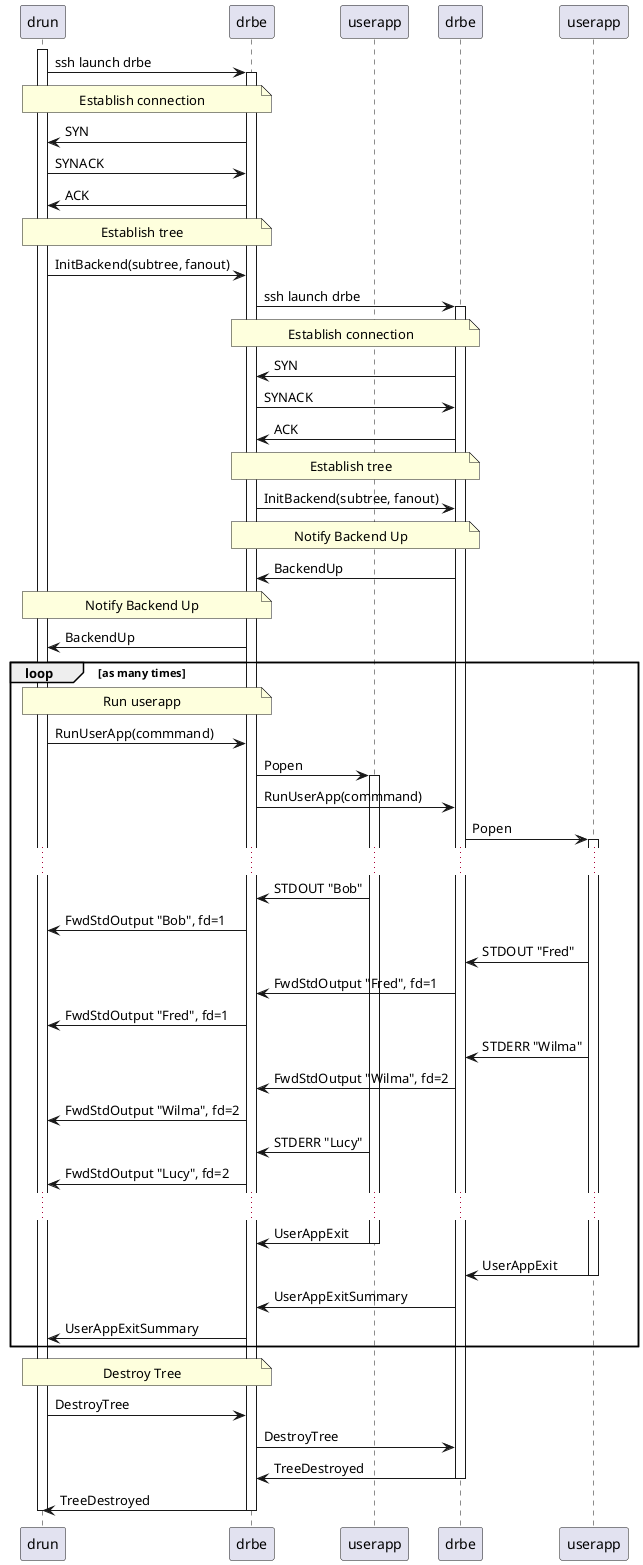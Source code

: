 @startuml
participant drun
participant drbe as drbe1
participant userapp as u1
participant drbe as drbe2
participant userapp as u2

activate drun
drun -> drbe1: ssh launch drbe
activate drbe1

note over drun, drbe1: Establish connection
drbe1 -> drun: SYN
drun -> drbe1: SYNACK
drbe1 -> drun: ACK

note over drun, drbe1: Establish tree
drun -> drbe1: InitBackend(subtree, fanout)

drbe1 -> drbe2: ssh launch drbe
activate drbe2

note over drbe1, drbe2: Establish connection
drbe2 -> drbe1: SYN
drbe1 -> drbe2: SYNACK
drbe2 -> drbe1: ACK

note over drbe1, drbe2: Establish tree
drbe1 -> drbe2: InitBackend(subtree, fanout)

note over drbe1, drbe2: Notify Backend Up
drbe2 -> drbe1: BackendUp

note over drun, drbe1: Notify Backend Up
drbe1 -> drun: BackendUp

loop as many times
    note over drun, drbe1: Run userapp
    drun -> drbe1: RunUserApp(commmand)

    drbe1 -> u1: Popen
    activate u1

    drbe1 -> drbe2: RunUserApp(commmand)

    drbe2 -> u2: Popen
    activate u2

    ...
    u1 -> drbe1: STDOUT "Bob"
    drbe1 -> drun: FwdStdOutput "Bob", fd=1

    u2 -> drbe2: STDOUT "Fred"
    drbe2 -> drbe1: FwdStdOutput "Fred", fd=1
    drbe1 -> drun: FwdStdOutput "Fred", fd=1

    u2 -> drbe2: STDERR "Wilma"
    drbe2 -> drbe1: FwdStdOutput "Wilma", fd=2
    drbe1 -> drun: FwdStdOutput "Wilma", fd=2

    u1 -> drbe1: STDERR "Lucy"
    drbe1 -> drun: FwdStdOutput "Lucy", fd=2
    ...

    u1 -> drbe1: UserAppExit
    deactivate u1

    u2 -> drbe2: UserAppExit
    deactivate u2

    drbe2 -> drbe1: UserAppExitSummary
    drbe1 -> drun: UserAppExitSummary
end

note over drun, drbe1: Destroy Tree
drun -> drbe1: DestroyTree
drbe1 -> drbe2: DestroyTree

drbe2 -> drbe1: TreeDestroyed
deactivate drbe2

drbe1 -> drun: TreeDestroyed
deactivate drbe1

deactivate drun
@enduml

